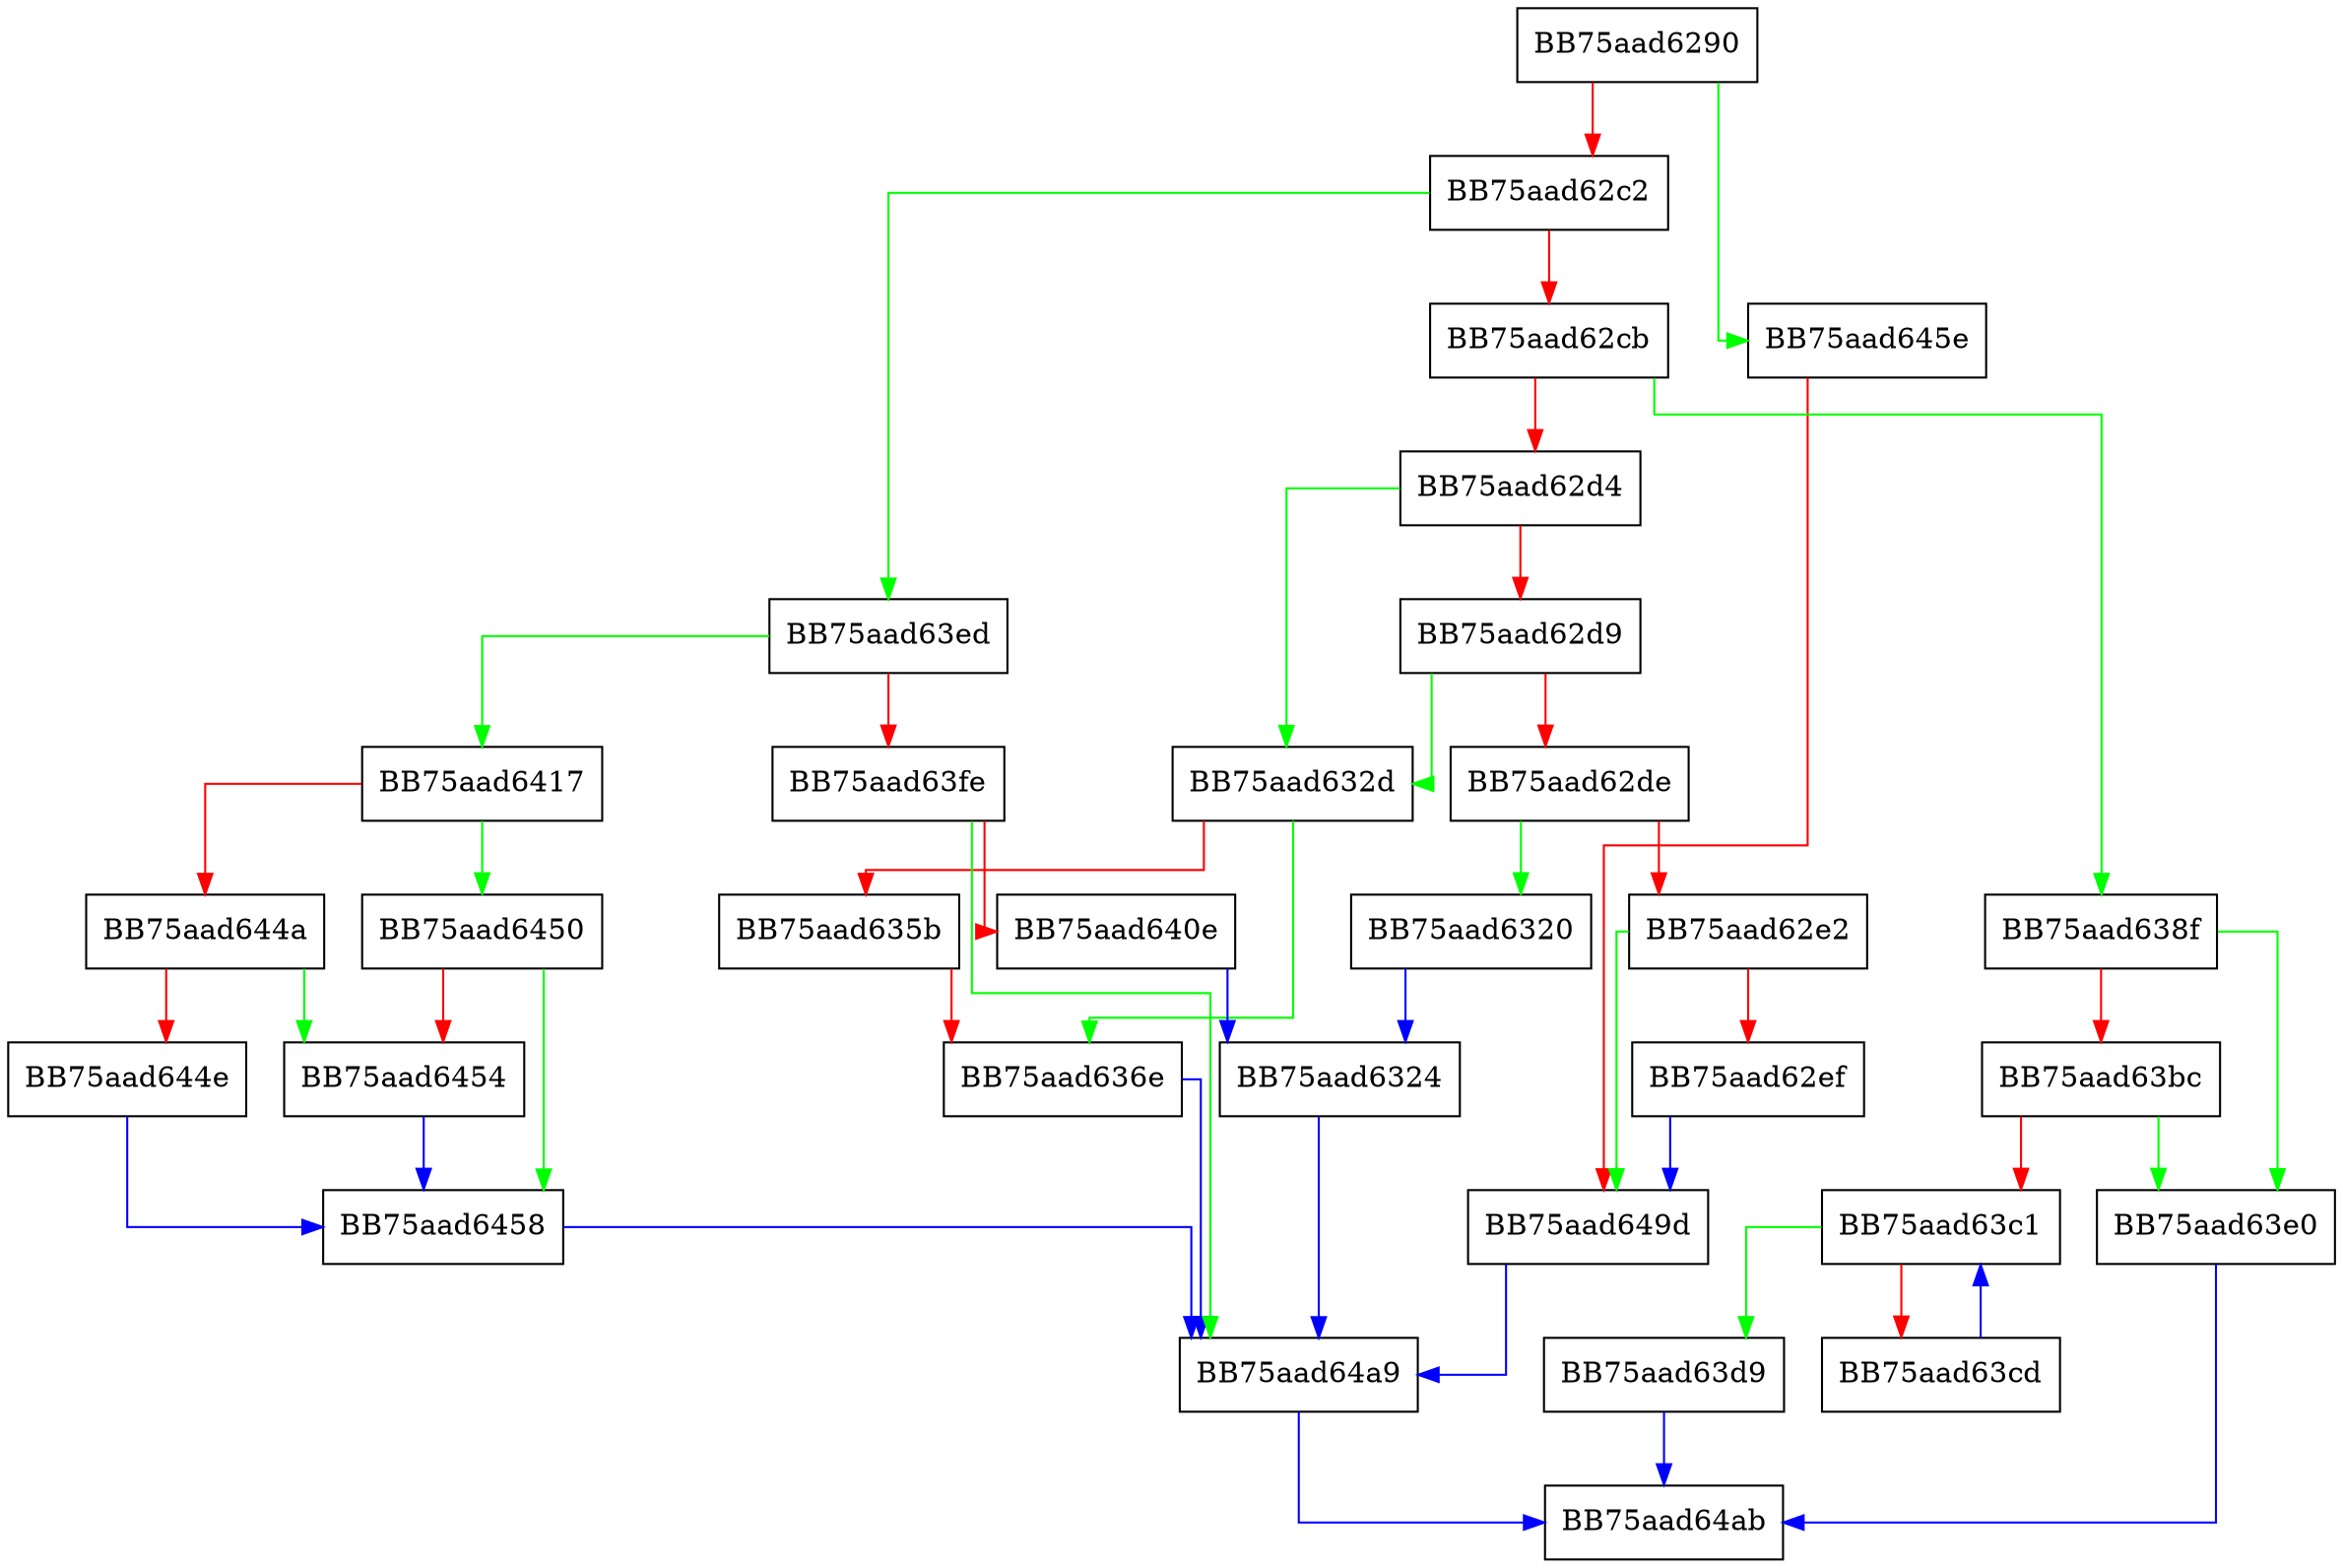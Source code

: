 digraph match_startmark {
  node [shape="box"];
  graph [splines=ortho];
  BB75aad6290 -> BB75aad645e [color="green"];
  BB75aad6290 -> BB75aad62c2 [color="red"];
  BB75aad62c2 -> BB75aad63ed [color="green"];
  BB75aad62c2 -> BB75aad62cb [color="red"];
  BB75aad62cb -> BB75aad638f [color="green"];
  BB75aad62cb -> BB75aad62d4 [color="red"];
  BB75aad62d4 -> BB75aad632d [color="green"];
  BB75aad62d4 -> BB75aad62d9 [color="red"];
  BB75aad62d9 -> BB75aad632d [color="green"];
  BB75aad62d9 -> BB75aad62de [color="red"];
  BB75aad62de -> BB75aad6320 [color="green"];
  BB75aad62de -> BB75aad62e2 [color="red"];
  BB75aad62e2 -> BB75aad649d [color="green"];
  BB75aad62e2 -> BB75aad62ef [color="red"];
  BB75aad62ef -> BB75aad649d [color="blue"];
  BB75aad6320 -> BB75aad6324 [color="blue"];
  BB75aad6324 -> BB75aad64a9 [color="blue"];
  BB75aad632d -> BB75aad636e [color="green"];
  BB75aad632d -> BB75aad635b [color="red"];
  BB75aad635b -> BB75aad636e [color="red"];
  BB75aad636e -> BB75aad64a9 [color="blue"];
  BB75aad638f -> BB75aad63e0 [color="green"];
  BB75aad638f -> BB75aad63bc [color="red"];
  BB75aad63bc -> BB75aad63e0 [color="green"];
  BB75aad63bc -> BB75aad63c1 [color="red"];
  BB75aad63c1 -> BB75aad63d9 [color="green"];
  BB75aad63c1 -> BB75aad63cd [color="red"];
  BB75aad63cd -> BB75aad63c1 [color="blue"];
  BB75aad63d9 -> BB75aad64ab [color="blue"];
  BB75aad63e0 -> BB75aad64ab [color="blue"];
  BB75aad63ed -> BB75aad6417 [color="green"];
  BB75aad63ed -> BB75aad63fe [color="red"];
  BB75aad63fe -> BB75aad64a9 [color="green"];
  BB75aad63fe -> BB75aad640e [color="red"];
  BB75aad640e -> BB75aad6324 [color="blue"];
  BB75aad6417 -> BB75aad6450 [color="green"];
  BB75aad6417 -> BB75aad644a [color="red"];
  BB75aad644a -> BB75aad6454 [color="green"];
  BB75aad644a -> BB75aad644e [color="red"];
  BB75aad644e -> BB75aad6458 [color="blue"];
  BB75aad6450 -> BB75aad6458 [color="green"];
  BB75aad6450 -> BB75aad6454 [color="red"];
  BB75aad6454 -> BB75aad6458 [color="blue"];
  BB75aad6458 -> BB75aad64a9 [color="blue"];
  BB75aad645e -> BB75aad649d [color="red"];
  BB75aad649d -> BB75aad64a9 [color="blue"];
  BB75aad64a9 -> BB75aad64ab [color="blue"];
}